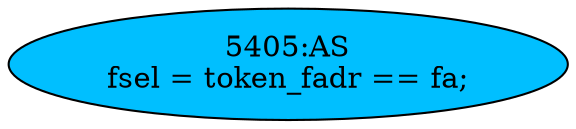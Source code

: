 strict digraph "" {
	node [label="\N"];
	"5405:AS"	 [ast="<pyverilog.vparser.ast.Assign object at 0x7f13b55805d0>",
		def_var="['fsel']",
		fillcolor=deepskyblue,
		label="5405:AS
fsel = token_fadr == fa;",
		statements="[]",
		style=filled,
		typ=Assign,
		use_var="['token_fadr', 'fa']"];
}
